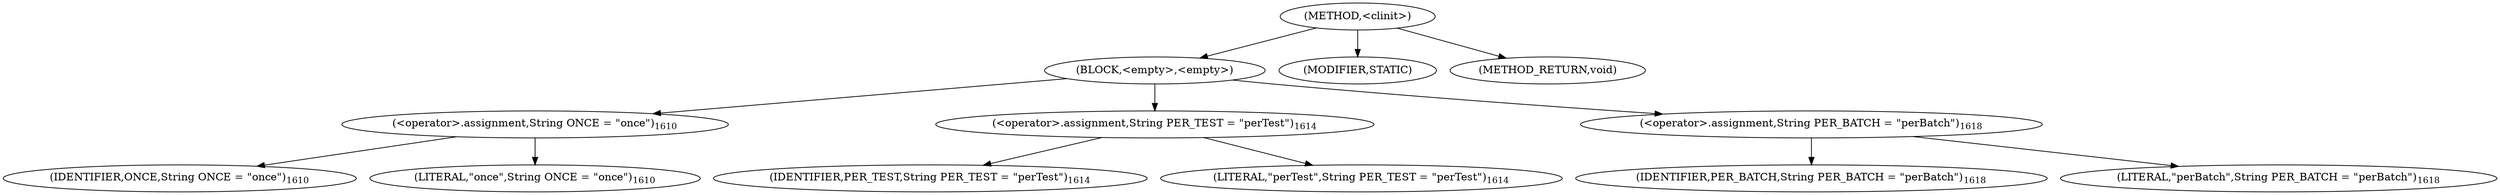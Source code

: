 digraph "&lt;clinit&gt;" {  
"3589" [label = <(METHOD,&lt;clinit&gt;)> ]
"3590" [label = <(BLOCK,&lt;empty&gt;,&lt;empty&gt;)> ]
"3591" [label = <(&lt;operator&gt;.assignment,String ONCE = &quot;once&quot;)<SUB>1610</SUB>> ]
"3592" [label = <(IDENTIFIER,ONCE,String ONCE = &quot;once&quot;)<SUB>1610</SUB>> ]
"3593" [label = <(LITERAL,&quot;once&quot;,String ONCE = &quot;once&quot;)<SUB>1610</SUB>> ]
"3594" [label = <(&lt;operator&gt;.assignment,String PER_TEST = &quot;perTest&quot;)<SUB>1614</SUB>> ]
"3595" [label = <(IDENTIFIER,PER_TEST,String PER_TEST = &quot;perTest&quot;)<SUB>1614</SUB>> ]
"3596" [label = <(LITERAL,&quot;perTest&quot;,String PER_TEST = &quot;perTest&quot;)<SUB>1614</SUB>> ]
"3597" [label = <(&lt;operator&gt;.assignment,String PER_BATCH = &quot;perBatch&quot;)<SUB>1618</SUB>> ]
"3598" [label = <(IDENTIFIER,PER_BATCH,String PER_BATCH = &quot;perBatch&quot;)<SUB>1618</SUB>> ]
"3599" [label = <(LITERAL,&quot;perBatch&quot;,String PER_BATCH = &quot;perBatch&quot;)<SUB>1618</SUB>> ]
"3600" [label = <(MODIFIER,STATIC)> ]
"3601" [label = <(METHOD_RETURN,void)> ]
  "3589" -> "3590" 
  "3589" -> "3600" 
  "3589" -> "3601" 
  "3590" -> "3591" 
  "3590" -> "3594" 
  "3590" -> "3597" 
  "3591" -> "3592" 
  "3591" -> "3593" 
  "3594" -> "3595" 
  "3594" -> "3596" 
  "3597" -> "3598" 
  "3597" -> "3599" 
}
